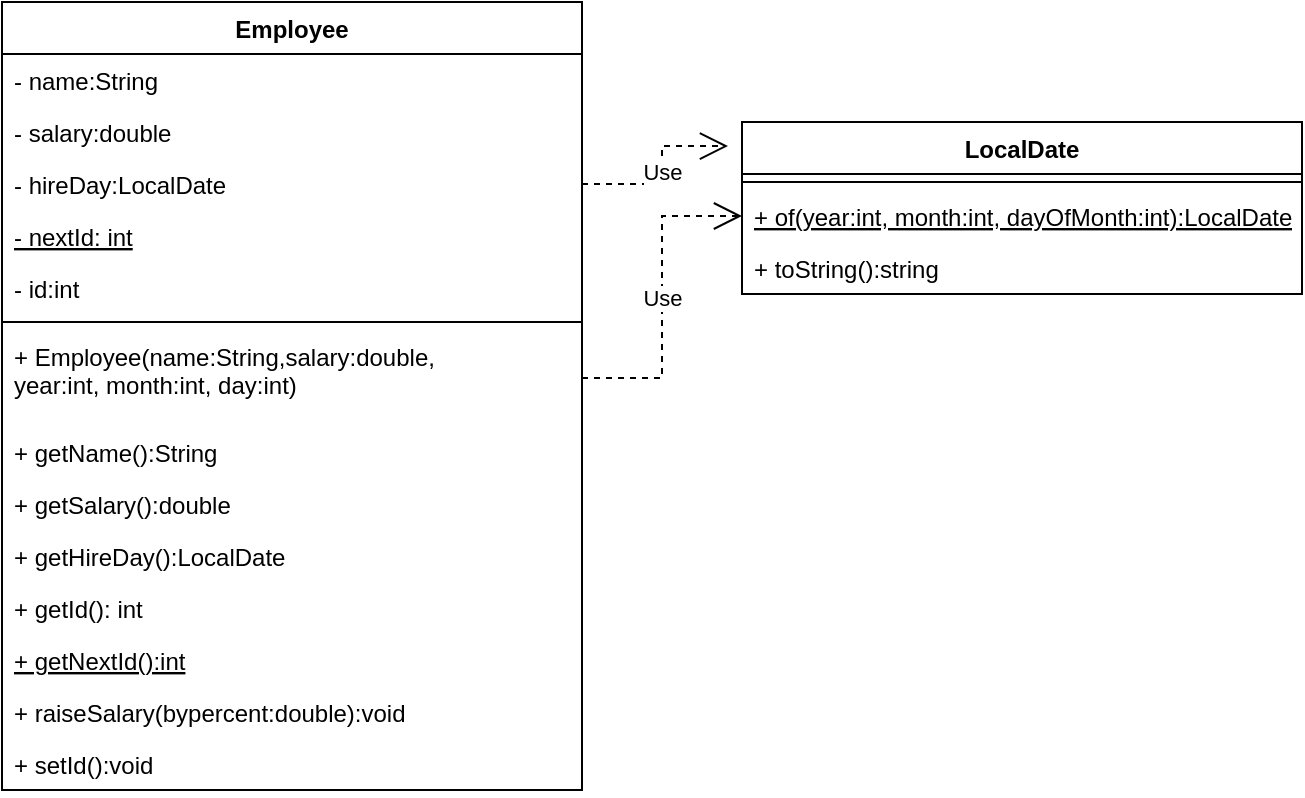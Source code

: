 <mxfile version="12.2.2" type="device" pages="1"><diagram id="KDJejZ-FLxKOCwTSTYCW" name="Page-1"><mxGraphModel dx="838" dy="480" grid="1" gridSize="10" guides="1" tooltips="1" connect="1" arrows="1" fold="1" page="1" pageScale="1" pageWidth="827" pageHeight="1169" math="0" shadow="0"><root><mxCell id="0"/><mxCell id="1" parent="0"/><mxCell id="vHHzUcV1OGdBYVu1SESo-1" value="Employee" style="swimlane;fontStyle=1;align=center;verticalAlign=top;childLayout=stackLayout;horizontal=1;startSize=26;horizontalStack=0;resizeParent=1;resizeParentMax=0;resizeLast=0;collapsible=1;marginBottom=0;" parent="1" vertex="1"><mxGeometry x="240" y="160" width="290" height="394" as="geometry"><mxRectangle x="240" y="160" width="90" height="26" as="alternateBounds"/></mxGeometry></mxCell><mxCell id="vHHzUcV1OGdBYVu1SESo-2" value="- name:String" style="text;strokeColor=none;fillColor=none;align=left;verticalAlign=top;spacingLeft=4;spacingRight=4;overflow=hidden;rotatable=0;points=[[0,0.5],[1,0.5]];portConstraint=eastwest;" parent="vHHzUcV1OGdBYVu1SESo-1" vertex="1"><mxGeometry y="26" width="290" height="26" as="geometry"/></mxCell><mxCell id="vHHzUcV1OGdBYVu1SESo-9" value="- salary:double" style="text;strokeColor=none;fillColor=none;align=left;verticalAlign=top;spacingLeft=4;spacingRight=4;overflow=hidden;rotatable=0;points=[[0,0.5],[1,0.5]];portConstraint=eastwest;" parent="vHHzUcV1OGdBYVu1SESo-1" vertex="1"><mxGeometry y="52" width="290" height="26" as="geometry"/></mxCell><mxCell id="vHHzUcV1OGdBYVu1SESo-10" value="- hireDay:LocalDate" style="text;strokeColor=none;fillColor=none;align=left;verticalAlign=top;spacingLeft=4;spacingRight=4;overflow=hidden;rotatable=0;points=[[0,0.5],[1,0.5]];portConstraint=eastwest;" parent="vHHzUcV1OGdBYVu1SESo-1" vertex="1"><mxGeometry y="78" width="290" height="26" as="geometry"/></mxCell><mxCell id="8vzwejo9ThBkd7Jj5JHd-4" value="- nextId: int" style="text;strokeColor=none;fillColor=none;align=left;verticalAlign=top;spacingLeft=4;spacingRight=4;overflow=hidden;rotatable=0;points=[[0,0.5],[1,0.5]];portConstraint=eastwest;fontStyle=4" vertex="1" parent="vHHzUcV1OGdBYVu1SESo-1"><mxGeometry y="104" width="290" height="26" as="geometry"/></mxCell><mxCell id="8vzwejo9ThBkd7Jj5JHd-5" value="- id:int" style="text;strokeColor=none;fillColor=none;align=left;verticalAlign=top;spacingLeft=4;spacingRight=4;overflow=hidden;rotatable=0;points=[[0,0.5],[1,0.5]];portConstraint=eastwest;fontStyle=0" vertex="1" parent="vHHzUcV1OGdBYVu1SESo-1"><mxGeometry y="130" width="290" height="26" as="geometry"/></mxCell><mxCell id="vHHzUcV1OGdBYVu1SESo-3" value="" style="line;strokeWidth=1;fillColor=none;align=left;verticalAlign=middle;spacingTop=-1;spacingLeft=3;spacingRight=3;rotatable=0;labelPosition=right;points=[];portConstraint=eastwest;" parent="vHHzUcV1OGdBYVu1SESo-1" vertex="1"><mxGeometry y="156" width="290" height="8" as="geometry"/></mxCell><mxCell id="vHHzUcV1OGdBYVu1SESo-4" value="+ Employee(name:String,salary:double, &#10;year:int, month:int, day:int)" style="text;strokeColor=none;fillColor=none;align=left;verticalAlign=top;spacingLeft=4;spacingRight=4;overflow=hidden;rotatable=0;points=[[0,0.5],[1,0.5]];portConstraint=eastwest;" parent="vHHzUcV1OGdBYVu1SESo-1" vertex="1"><mxGeometry y="164" width="290" height="48" as="geometry"/></mxCell><mxCell id="vHHzUcV1OGdBYVu1SESo-11" value="+ getName():String" style="text;strokeColor=none;fillColor=none;align=left;verticalAlign=top;spacingLeft=4;spacingRight=4;overflow=hidden;rotatable=0;points=[[0,0.5],[1,0.5]];portConstraint=eastwest;" parent="vHHzUcV1OGdBYVu1SESo-1" vertex="1"><mxGeometry y="212" width="290" height="26" as="geometry"/></mxCell><mxCell id="vHHzUcV1OGdBYVu1SESo-12" value="+ getSalary():double" style="text;strokeColor=none;fillColor=none;align=left;verticalAlign=top;spacingLeft=4;spacingRight=4;overflow=hidden;rotatable=0;points=[[0,0.5],[1,0.5]];portConstraint=eastwest;" parent="vHHzUcV1OGdBYVu1SESo-1" vertex="1"><mxGeometry y="238" width="290" height="26" as="geometry"/></mxCell><mxCell id="vHHzUcV1OGdBYVu1SESo-13" value="+ getHireDay():LocalDate" style="text;strokeColor=none;fillColor=none;align=left;verticalAlign=top;spacingLeft=4;spacingRight=4;overflow=hidden;rotatable=0;points=[[0,0.5],[1,0.5]];portConstraint=eastwest;" parent="vHHzUcV1OGdBYVu1SESo-1" vertex="1"><mxGeometry y="264" width="290" height="26" as="geometry"/></mxCell><mxCell id="8vzwejo9ThBkd7Jj5JHd-7" value="+ getId(): int" style="text;strokeColor=none;fillColor=none;align=left;verticalAlign=top;spacingLeft=4;spacingRight=4;overflow=hidden;rotatable=0;points=[[0,0.5],[1,0.5]];portConstraint=eastwest;" vertex="1" parent="vHHzUcV1OGdBYVu1SESo-1"><mxGeometry y="290" width="290" height="26" as="geometry"/></mxCell><mxCell id="8vzwejo9ThBkd7Jj5JHd-8" value="+ getNextId():int" style="text;strokeColor=none;fillColor=none;align=left;verticalAlign=top;spacingLeft=4;spacingRight=4;overflow=hidden;rotatable=0;points=[[0,0.5],[1,0.5]];portConstraint=eastwest;fontStyle=4" vertex="1" parent="vHHzUcV1OGdBYVu1SESo-1"><mxGeometry y="316" width="290" height="26" as="geometry"/></mxCell><mxCell id="vHHzUcV1OGdBYVu1SESo-14" value="+ raiseSalary(bypercent:double):void" style="text;strokeColor=none;fillColor=none;align=left;verticalAlign=top;spacingLeft=4;spacingRight=4;overflow=hidden;rotatable=0;points=[[0,0.5],[1,0.5]];portConstraint=eastwest;" parent="vHHzUcV1OGdBYVu1SESo-1" vertex="1"><mxGeometry y="342" width="290" height="26" as="geometry"/></mxCell><mxCell id="8vzwejo9ThBkd7Jj5JHd-6" value="+ setId():void" style="text;strokeColor=none;fillColor=none;align=left;verticalAlign=top;spacingLeft=4;spacingRight=4;overflow=hidden;rotatable=0;points=[[0,0.5],[1,0.5]];portConstraint=eastwest;" vertex="1" parent="vHHzUcV1OGdBYVu1SESo-1"><mxGeometry y="368" width="290" height="26" as="geometry"/></mxCell><mxCell id="vHHzUcV1OGdBYVu1SESo-15" value="LocalDate" style="swimlane;fontStyle=1;align=center;verticalAlign=top;childLayout=stackLayout;horizontal=1;startSize=26;horizontalStack=0;resizeParent=1;resizeParentMax=0;resizeLast=0;collapsible=1;marginBottom=0;" parent="1" vertex="1"><mxGeometry x="610" y="220" width="280" height="86" as="geometry"/></mxCell><mxCell id="vHHzUcV1OGdBYVu1SESo-17" value="" style="line;strokeWidth=1;fillColor=none;align=left;verticalAlign=middle;spacingTop=-1;spacingLeft=3;spacingRight=3;rotatable=0;labelPosition=right;points=[];portConstraint=eastwest;" parent="vHHzUcV1OGdBYVu1SESo-15" vertex="1"><mxGeometry y="26" width="280" height="8" as="geometry"/></mxCell><mxCell id="vHHzUcV1OGdBYVu1SESo-18" value="+ of(year:int, month:int, dayOfMonth:int):LocalDate&#10;" style="text;strokeColor=none;fillColor=none;align=left;verticalAlign=top;spacingLeft=4;spacingRight=4;overflow=hidden;rotatable=0;points=[[0,0.5],[1,0.5]];portConstraint=eastwest;fontStyle=4" parent="vHHzUcV1OGdBYVu1SESo-15" vertex="1"><mxGeometry y="34" width="280" height="26" as="geometry"/></mxCell><mxCell id="8vzwejo9ThBkd7Jj5JHd-9" value="+ toString():string" style="text;strokeColor=none;fillColor=none;align=left;verticalAlign=top;spacingLeft=4;spacingRight=4;overflow=hidden;rotatable=0;points=[[0,0.5],[1,0.5]];portConstraint=eastwest;fontStyle=0" vertex="1" parent="vHHzUcV1OGdBYVu1SESo-15"><mxGeometry y="60" width="280" height="26" as="geometry"/></mxCell><mxCell id="vHHzUcV1OGdBYVu1SESo-22" value="Use" style="endArrow=open;endSize=12;dashed=1;html=1;edgeStyle=orthogonalEdgeStyle;entryX=-0.025;entryY=0.14;entryDx=0;entryDy=0;entryPerimeter=0;rounded=0;" parent="1" source="vHHzUcV1OGdBYVu1SESo-10" target="vHHzUcV1OGdBYVu1SESo-15" edge="1"><mxGeometry width="160" relative="1" as="geometry"><mxPoint x="540" y="300" as="sourcePoint"/><mxPoint x="700" y="300" as="targetPoint"/></mxGeometry></mxCell><mxCell id="8vzwejo9ThBkd7Jj5JHd-1" value="Use" style="endArrow=open;endSize=12;dashed=1;html=1;edgeStyle=orthogonalEdgeStyle;rounded=0;" edge="1" parent="1" source="vHHzUcV1OGdBYVu1SESo-4" target="vHHzUcV1OGdBYVu1SESo-18"><mxGeometry width="160" relative="1" as="geometry"><mxPoint x="240" y="430" as="sourcePoint"/><mxPoint x="400" y="430" as="targetPoint"/></mxGeometry></mxCell></root></mxGraphModel></diagram></mxfile>
